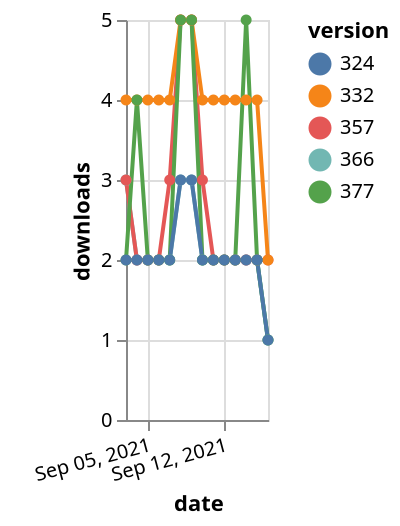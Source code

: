 {"$schema": "https://vega.github.io/schema/vega-lite/v5.json", "description": "A simple bar chart with embedded data.", "data": {"values": [{"date": "2021-09-03", "total": 2355, "delta": 3, "version": "366"}, {"date": "2021-09-04", "total": 2357, "delta": 2, "version": "366"}, {"date": "2021-09-05", "total": 2359, "delta": 2, "version": "366"}, {"date": "2021-09-06", "total": 2361, "delta": 2, "version": "366"}, {"date": "2021-09-07", "total": 2363, "delta": 2, "version": "366"}, {"date": "2021-09-08", "total": 2366, "delta": 3, "version": "366"}, {"date": "2021-09-09", "total": 2369, "delta": 3, "version": "366"}, {"date": "2021-09-10", "total": 2371, "delta": 2, "version": "366"}, {"date": "2021-09-11", "total": 2373, "delta": 2, "version": "366"}, {"date": "2021-09-12", "total": 2375, "delta": 2, "version": "366"}, {"date": "2021-09-13", "total": 2377, "delta": 2, "version": "366"}, {"date": "2021-09-14", "total": 2379, "delta": 2, "version": "366"}, {"date": "2021-09-15", "total": 2381, "delta": 2, "version": "366"}, {"date": "2021-09-16", "total": 2382, "delta": 1, "version": "366"}, {"date": "2021-09-03", "total": 2954, "delta": 3, "version": "357"}, {"date": "2021-09-04", "total": 2956, "delta": 2, "version": "357"}, {"date": "2021-09-05", "total": 2958, "delta": 2, "version": "357"}, {"date": "2021-09-06", "total": 2960, "delta": 2, "version": "357"}, {"date": "2021-09-07", "total": 2963, "delta": 3, "version": "357"}, {"date": "2021-09-08", "total": 2968, "delta": 5, "version": "357"}, {"date": "2021-09-09", "total": 2973, "delta": 5, "version": "357"}, {"date": "2021-09-10", "total": 2976, "delta": 3, "version": "357"}, {"date": "2021-09-11", "total": 2978, "delta": 2, "version": "357"}, {"date": "2021-09-12", "total": 2980, "delta": 2, "version": "357"}, {"date": "2021-09-13", "total": 2982, "delta": 2, "version": "357"}, {"date": "2021-09-14", "total": 2984, "delta": 2, "version": "357"}, {"date": "2021-09-15", "total": 2986, "delta": 2, "version": "357"}, {"date": "2021-09-16", "total": 2988, "delta": 2, "version": "357"}, {"date": "2021-09-03", "total": 5086, "delta": 4, "version": "332"}, {"date": "2021-09-04", "total": 5090, "delta": 4, "version": "332"}, {"date": "2021-09-05", "total": 5094, "delta": 4, "version": "332"}, {"date": "2021-09-06", "total": 5098, "delta": 4, "version": "332"}, {"date": "2021-09-07", "total": 5102, "delta": 4, "version": "332"}, {"date": "2021-09-08", "total": 5107, "delta": 5, "version": "332"}, {"date": "2021-09-09", "total": 5112, "delta": 5, "version": "332"}, {"date": "2021-09-10", "total": 5116, "delta": 4, "version": "332"}, {"date": "2021-09-11", "total": 5120, "delta": 4, "version": "332"}, {"date": "2021-09-12", "total": 5124, "delta": 4, "version": "332"}, {"date": "2021-09-13", "total": 5128, "delta": 4, "version": "332"}, {"date": "2021-09-14", "total": 5132, "delta": 4, "version": "332"}, {"date": "2021-09-15", "total": 5136, "delta": 4, "version": "332"}, {"date": "2021-09-16", "total": 5138, "delta": 2, "version": "332"}, {"date": "2021-09-03", "total": 2167, "delta": 2, "version": "377"}, {"date": "2021-09-04", "total": 2171, "delta": 4, "version": "377"}, {"date": "2021-09-05", "total": 2173, "delta": 2, "version": "377"}, {"date": "2021-09-06", "total": 2175, "delta": 2, "version": "377"}, {"date": "2021-09-07", "total": 2177, "delta": 2, "version": "377"}, {"date": "2021-09-08", "total": 2182, "delta": 5, "version": "377"}, {"date": "2021-09-09", "total": 2187, "delta": 5, "version": "377"}, {"date": "2021-09-10", "total": 2189, "delta": 2, "version": "377"}, {"date": "2021-09-11", "total": 2191, "delta": 2, "version": "377"}, {"date": "2021-09-12", "total": 2193, "delta": 2, "version": "377"}, {"date": "2021-09-13", "total": 2195, "delta": 2, "version": "377"}, {"date": "2021-09-14", "total": 2200, "delta": 5, "version": "377"}, {"date": "2021-09-15", "total": 2202, "delta": 2, "version": "377"}, {"date": "2021-09-16", "total": 2203, "delta": 1, "version": "377"}, {"date": "2021-09-03", "total": 2670, "delta": 2, "version": "324"}, {"date": "2021-09-04", "total": 2672, "delta": 2, "version": "324"}, {"date": "2021-09-05", "total": 2674, "delta": 2, "version": "324"}, {"date": "2021-09-06", "total": 2676, "delta": 2, "version": "324"}, {"date": "2021-09-07", "total": 2678, "delta": 2, "version": "324"}, {"date": "2021-09-08", "total": 2681, "delta": 3, "version": "324"}, {"date": "2021-09-09", "total": 2684, "delta": 3, "version": "324"}, {"date": "2021-09-10", "total": 2686, "delta": 2, "version": "324"}, {"date": "2021-09-11", "total": 2688, "delta": 2, "version": "324"}, {"date": "2021-09-12", "total": 2690, "delta": 2, "version": "324"}, {"date": "2021-09-13", "total": 2692, "delta": 2, "version": "324"}, {"date": "2021-09-14", "total": 2694, "delta": 2, "version": "324"}, {"date": "2021-09-15", "total": 2696, "delta": 2, "version": "324"}, {"date": "2021-09-16", "total": 2697, "delta": 1, "version": "324"}]}, "width": "container", "mark": {"type": "line", "point": {"filled": true}}, "encoding": {"x": {"field": "date", "type": "temporal", "timeUnit": "yearmonthdate", "title": "date", "axis": {"labelAngle": -15}}, "y": {"field": "delta", "type": "quantitative", "title": "downloads"}, "color": {"field": "version", "type": "nominal"}, "tooltip": {"field": "delta"}}}